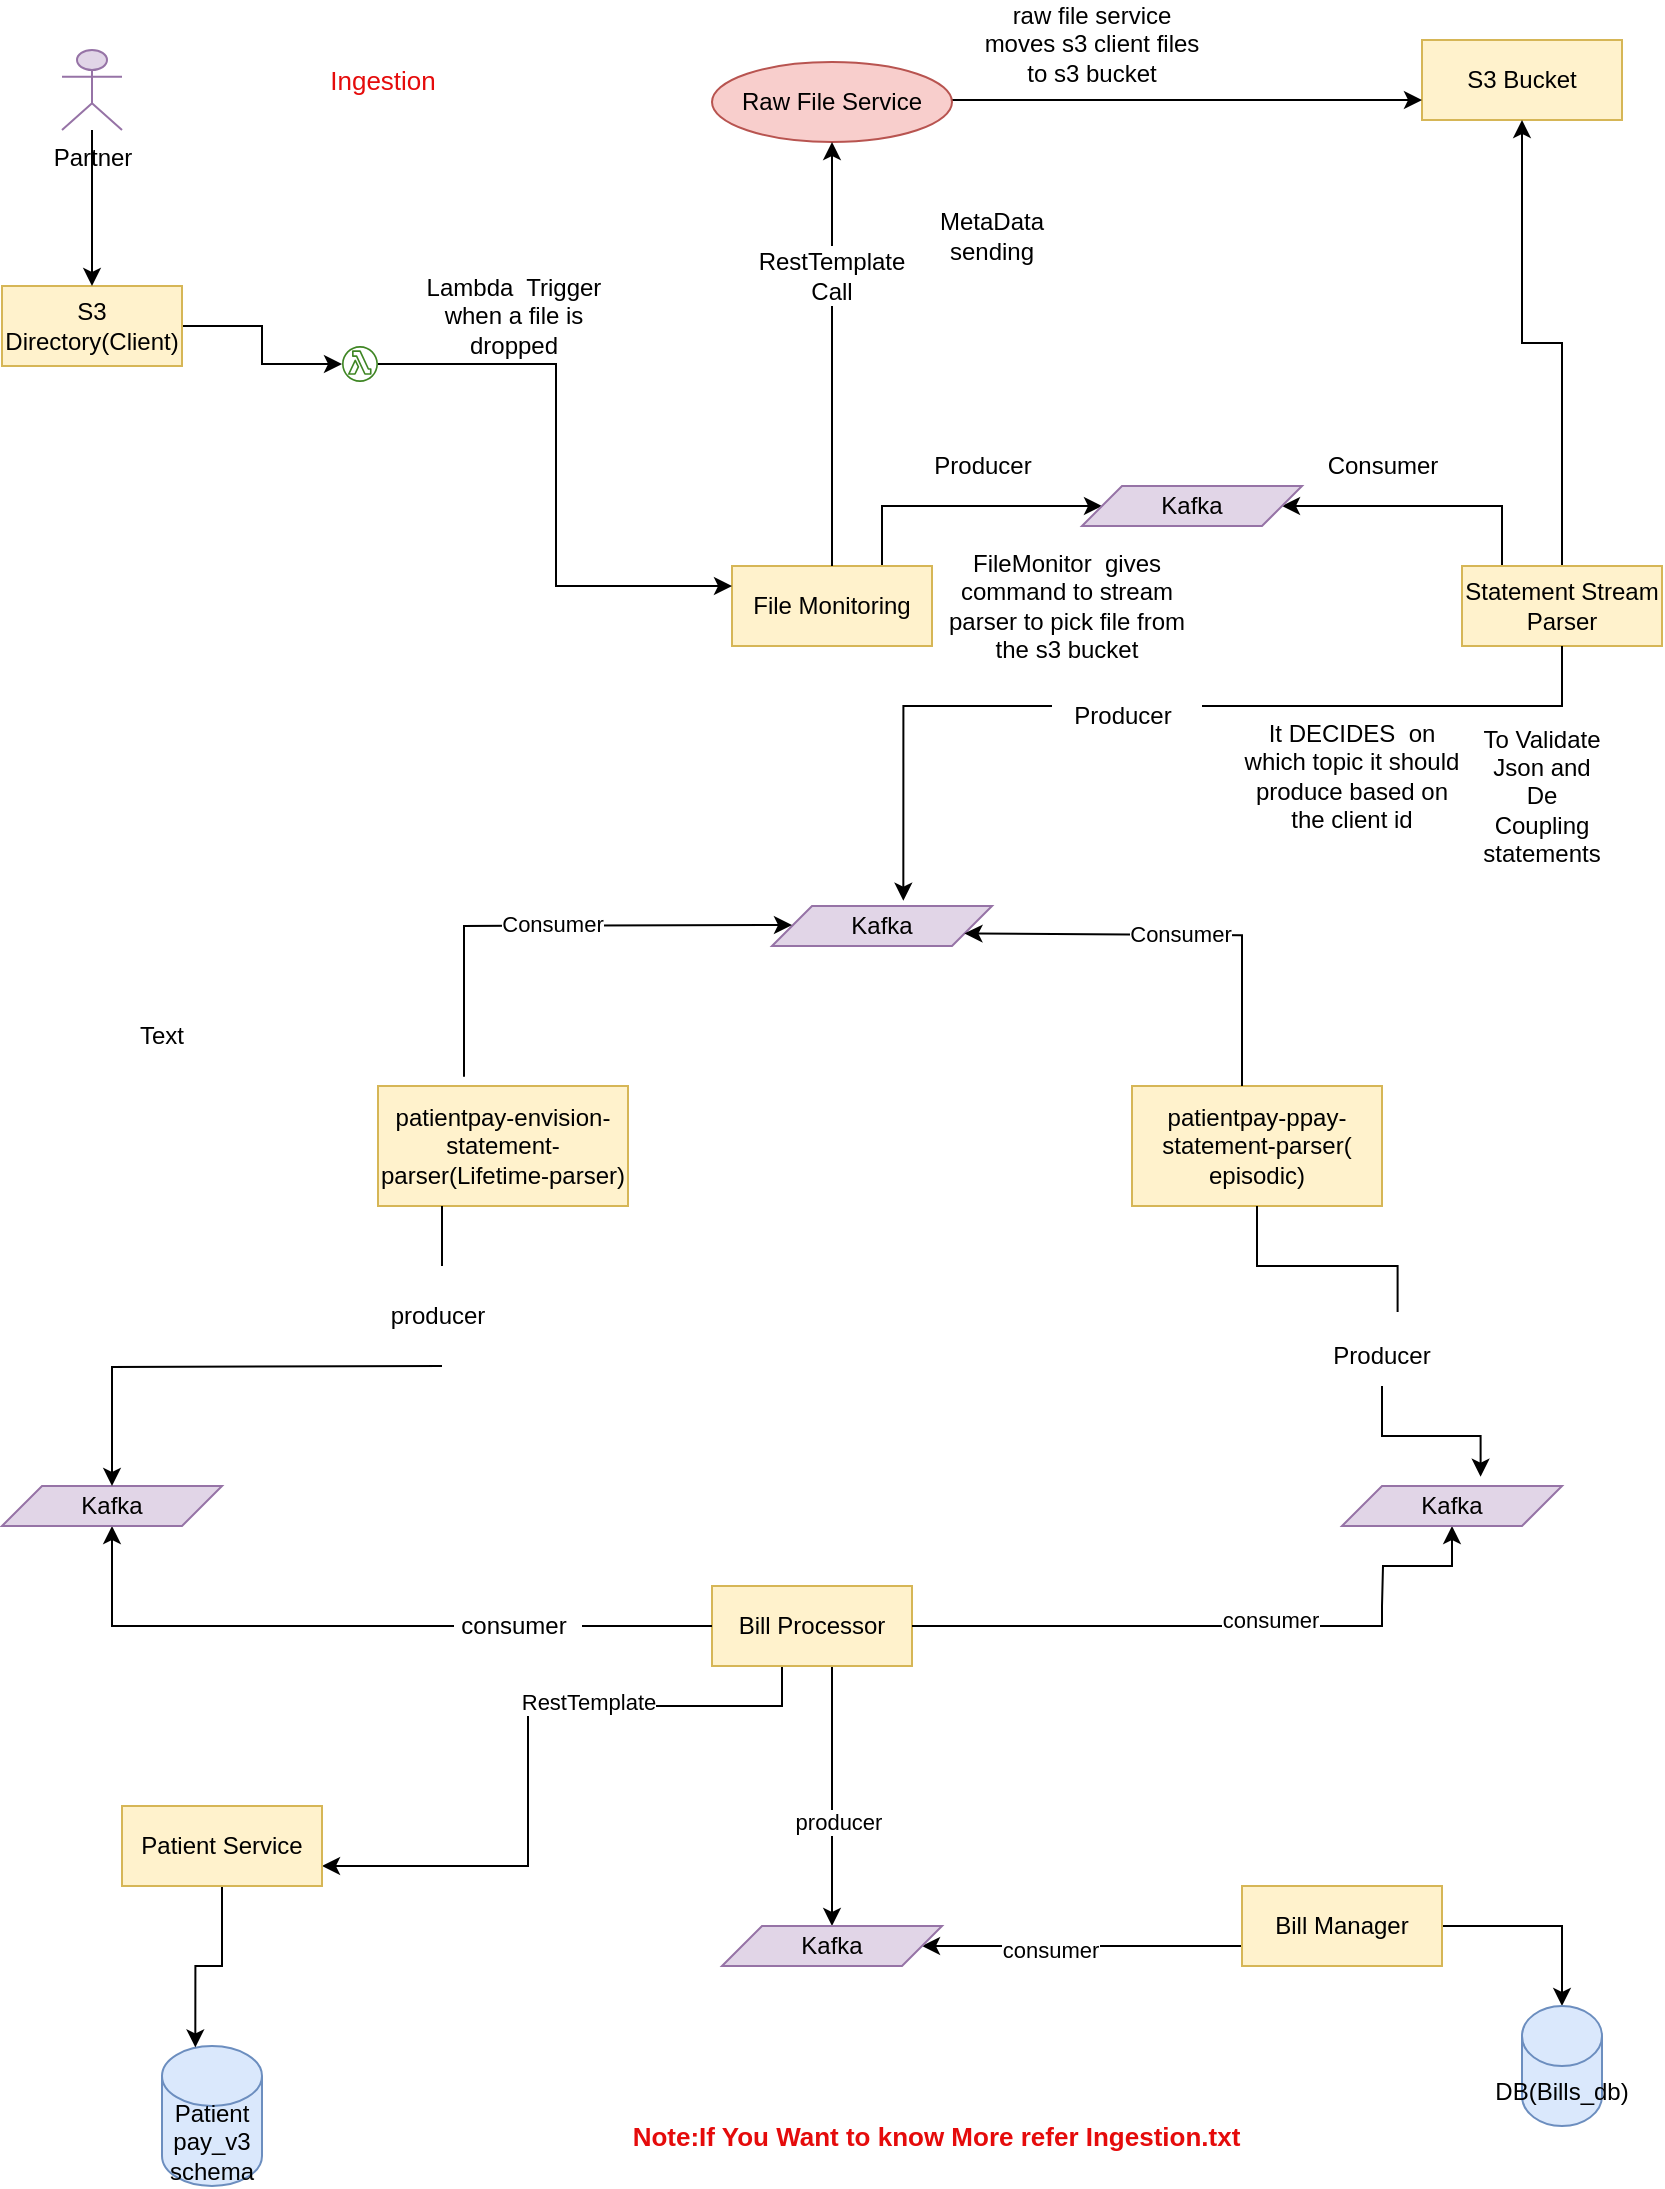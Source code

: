<mxfile version="20.7.4" type="github">
  <diagram id="wYuMe5kM4yV2TnEpnyqj" name="Page-1">
    <mxGraphModel dx="1034" dy="1538" grid="1" gridSize="10" guides="1" tooltips="1" connect="1" arrows="1" fold="1" page="1" pageScale="1" pageWidth="850" pageHeight="1100" math="0" shadow="0">
      <root>
        <mxCell id="0" />
        <mxCell id="1" parent="0" />
        <mxCell id="PQzlx6IFT9ufVY_56LJa-49" style="edgeStyle=orthogonalEdgeStyle;rounded=0;orthogonalLoop=1;jettySize=auto;html=1;" parent="1" source="PQzlx6IFT9ufVY_56LJa-1" target="PQzlx6IFT9ufVY_56LJa-48" edge="1">
          <mxGeometry relative="1" as="geometry" />
        </mxCell>
        <mxCell id="PQzlx6IFT9ufVY_56LJa-1" value="S3 Directory(Client)" style="rounded=0;whiteSpace=wrap;html=1;fillColor=#fff2cc;strokeColor=#d6b656;" parent="1" vertex="1">
          <mxGeometry x="10" y="140" width="90" height="40" as="geometry" />
        </mxCell>
        <mxCell id="AHBBiQd-p7hIOELKxNmG-41" style="edgeStyle=orthogonalEdgeStyle;rounded=0;orthogonalLoop=1;jettySize=auto;html=1;" parent="1" target="AHBBiQd-p7hIOELKxNmG-37" edge="1">
          <mxGeometry relative="1" as="geometry">
            <mxPoint x="530" y="225" as="targetPoint" />
            <mxPoint x="440" y="280" as="sourcePoint" />
            <Array as="points">
              <mxPoint x="450" y="280" />
              <mxPoint x="450" y="250" />
            </Array>
          </mxGeometry>
        </mxCell>
        <mxCell id="PQzlx6IFT9ufVY_56LJa-3" value="File Monitoring" style="rounded=0;whiteSpace=wrap;html=1;fillColor=#fff2cc;strokeColor=#d6b656;" parent="1" vertex="1">
          <mxGeometry x="375" y="280" width="100" height="40" as="geometry" />
        </mxCell>
        <mxCell id="PQzlx6IFT9ufVY_56LJa-10" value="S3 Bucket" style="rounded=0;whiteSpace=wrap;html=1;fillColor=#fff2cc;strokeColor=#d6b656;" parent="1" vertex="1">
          <mxGeometry x="720" y="17" width="100" height="40" as="geometry" />
        </mxCell>
        <mxCell id="AHBBiQd-p7hIOELKxNmG-21" style="edgeStyle=orthogonalEdgeStyle;rounded=0;orthogonalLoop=1;jettySize=auto;html=1;entryX=0.5;entryY=0;entryDx=0;entryDy=0;entryPerimeter=0;" parent="1" source="PQzlx6IFT9ufVY_56LJa-11" target="PQzlx6IFT9ufVY_56LJa-15" edge="1">
          <mxGeometry relative="1" as="geometry">
            <mxPoint x="780" y="970" as="targetPoint" />
          </mxGeometry>
        </mxCell>
        <mxCell id="AHBBiQd-p7hIOELKxNmG-91" style="edgeStyle=orthogonalEdgeStyle;rounded=0;orthogonalLoop=1;jettySize=auto;html=1;entryX=1;entryY=0.5;entryDx=0;entryDy=0;" parent="1" source="PQzlx6IFT9ufVY_56LJa-11" target="AHBBiQd-p7hIOELKxNmG-88" edge="1">
          <mxGeometry relative="1" as="geometry">
            <Array as="points">
              <mxPoint x="520" y="970" />
              <mxPoint x="520" y="970" />
            </Array>
          </mxGeometry>
        </mxCell>
        <mxCell id="AHBBiQd-p7hIOELKxNmG-93" value="consumer" style="edgeLabel;html=1;align=center;verticalAlign=middle;resizable=0;points=[];" parent="AHBBiQd-p7hIOELKxNmG-91" vertex="1" connectable="0">
          <mxGeometry x="0.2" y="2" relative="1" as="geometry">
            <mxPoint as="offset" />
          </mxGeometry>
        </mxCell>
        <mxCell id="PQzlx6IFT9ufVY_56LJa-11" value="Bill Manager" style="rounded=0;whiteSpace=wrap;html=1;fillColor=#fff2cc;strokeColor=#d6b656;" parent="1" vertex="1">
          <mxGeometry x="630" y="940" width="100" height="40" as="geometry" />
        </mxCell>
        <mxCell id="PQzlx6IFT9ufVY_56LJa-37" style="edgeStyle=orthogonalEdgeStyle;rounded=0;orthogonalLoop=1;jettySize=auto;html=1;entryX=1;entryY=0.75;entryDx=0;entryDy=0;" parent="1" source="PQzlx6IFT9ufVY_56LJa-12" target="PQzlx6IFT9ufVY_56LJa-24" edge="1">
          <mxGeometry relative="1" as="geometry">
            <Array as="points">
              <mxPoint x="400" y="850" />
              <mxPoint x="273" y="850" />
              <mxPoint x="273" y="930" />
            </Array>
          </mxGeometry>
        </mxCell>
        <mxCell id="AHBBiQd-p7hIOELKxNmG-87" value="RestTemplate" style="edgeLabel;html=1;align=center;verticalAlign=middle;resizable=0;points=[];" parent="PQzlx6IFT9ufVY_56LJa-37" vertex="1" connectable="0">
          <mxGeometry x="-0.289" y="-2" relative="1" as="geometry">
            <mxPoint as="offset" />
          </mxGeometry>
        </mxCell>
        <mxCell id="AHBBiQd-p7hIOELKxNmG-72" style="edgeStyle=orthogonalEdgeStyle;rounded=0;orthogonalLoop=1;jettySize=auto;html=1;startArrow=none;" parent="1" source="AHBBiQd-p7hIOELKxNmG-79" target="AHBBiQd-p7hIOELKxNmG-39" edge="1">
          <mxGeometry x="-0.2" y="15" relative="1" as="geometry">
            <Array as="points" />
            <mxPoint as="offset" />
          </mxGeometry>
        </mxCell>
        <mxCell id="AHBBiQd-p7hIOELKxNmG-73" style="edgeStyle=orthogonalEdgeStyle;rounded=0;orthogonalLoop=1;jettySize=auto;html=1;entryX=0.5;entryY=1;entryDx=0;entryDy=0;startArrow=none;" parent="1" target="AHBBiQd-p7hIOELKxNmG-62" edge="1">
          <mxGeometry relative="1" as="geometry">
            <mxPoint x="700" y="800" as="sourcePoint" />
          </mxGeometry>
        </mxCell>
        <mxCell id="AHBBiQd-p7hIOELKxNmG-90" style="edgeStyle=orthogonalEdgeStyle;rounded=0;orthogonalLoop=1;jettySize=auto;html=1;entryX=0.5;entryY=0;entryDx=0;entryDy=0;" parent="1" source="PQzlx6IFT9ufVY_56LJa-12" target="AHBBiQd-p7hIOELKxNmG-88" edge="1">
          <mxGeometry x="-0.556" relative="1" as="geometry">
            <Array as="points">
              <mxPoint x="425" y="860" />
              <mxPoint x="425" y="860" />
            </Array>
            <mxPoint as="offset" />
          </mxGeometry>
        </mxCell>
        <mxCell id="AHBBiQd-p7hIOELKxNmG-92" value="producer" style="edgeLabel;html=1;align=center;verticalAlign=middle;resizable=0;points=[];" parent="AHBBiQd-p7hIOELKxNmG-90" vertex="1" connectable="0">
          <mxGeometry x="0.2" y="3" relative="1" as="geometry">
            <mxPoint as="offset" />
          </mxGeometry>
        </mxCell>
        <mxCell id="PQzlx6IFT9ufVY_56LJa-12" value="Bill Processor" style="rounded=0;whiteSpace=wrap;html=1;fillColor=#fff2cc;strokeColor=#d6b656;" parent="1" vertex="1">
          <mxGeometry x="365" y="790" width="100" height="40" as="geometry" />
        </mxCell>
        <mxCell id="AHBBiQd-p7hIOELKxNmG-16" style="edgeStyle=orthogonalEdgeStyle;rounded=0;orthogonalLoop=1;jettySize=auto;html=1;entryX=0.5;entryY=1;entryDx=0;entryDy=0;" parent="1" source="PQzlx6IFT9ufVY_56LJa-13" target="PQzlx6IFT9ufVY_56LJa-10" edge="1">
          <mxGeometry relative="1" as="geometry" />
        </mxCell>
        <mxCell id="AHBBiQd-p7hIOELKxNmG-42" style="edgeStyle=orthogonalEdgeStyle;rounded=0;orthogonalLoop=1;jettySize=auto;html=1;exitX=0.25;exitY=0;exitDx=0;exitDy=0;entryX=1;entryY=0.5;entryDx=0;entryDy=0;" parent="1" source="PQzlx6IFT9ufVY_56LJa-13" target="AHBBiQd-p7hIOELKxNmG-37" edge="1">
          <mxGeometry relative="1" as="geometry">
            <mxPoint x="690" y="240" as="targetPoint" />
            <Array as="points">
              <mxPoint x="760" y="280" />
              <mxPoint x="760" y="250" />
            </Array>
          </mxGeometry>
        </mxCell>
        <mxCell id="AHBBiQd-p7hIOELKxNmG-48" style="edgeStyle=orthogonalEdgeStyle;rounded=0;orthogonalLoop=1;jettySize=auto;html=1;entryX=0.597;entryY=-0.133;entryDx=0;entryDy=0;entryPerimeter=0;startArrow=none;" parent="1" source="AHBBiQd-p7hIOELKxNmG-47" target="AHBBiQd-p7hIOELKxNmG-40" edge="1">
          <mxGeometry relative="1" as="geometry">
            <Array as="points">
              <mxPoint x="461" y="350" />
            </Array>
          </mxGeometry>
        </mxCell>
        <mxCell id="PQzlx6IFT9ufVY_56LJa-13" value="Statement Stream Parser" style="rounded=0;whiteSpace=wrap;html=1;fillColor=#fff2cc;strokeColor=#d6b656;" parent="1" vertex="1">
          <mxGeometry x="740" y="280" width="100" height="40" as="geometry" />
        </mxCell>
        <mxCell id="PQzlx6IFT9ufVY_56LJa-14" value="Patient pay_v3 schema" style="shape=cylinder3;whiteSpace=wrap;html=1;boundedLbl=1;backgroundOutline=1;size=15;fillColor=#dae8fc;strokeColor=#6c8ebf;" parent="1" vertex="1">
          <mxGeometry x="90" y="1020" width="50" height="70" as="geometry" />
        </mxCell>
        <mxCell id="PQzlx6IFT9ufVY_56LJa-15" value="DB(Bills_db)" style="shape=cylinder3;whiteSpace=wrap;html=1;boundedLbl=1;backgroundOutline=1;size=15;fillColor=#dae8fc;strokeColor=#6c8ebf;" parent="1" vertex="1">
          <mxGeometry x="770" y="1000" width="40" height="60" as="geometry" />
        </mxCell>
        <mxCell id="PQzlx6IFT9ufVY_56LJa-16" value="patientpay-envision-statement-parser(Lifetime-parser)" style="rounded=0;whiteSpace=wrap;html=1;fillColor=#fff2cc;strokeColor=#d6b656;" parent="1" vertex="1">
          <mxGeometry x="198" y="540" width="125" height="60" as="geometry" />
        </mxCell>
        <mxCell id="PQzlx6IFT9ufVY_56LJa-30" style="edgeStyle=orthogonalEdgeStyle;rounded=0;orthogonalLoop=1;jettySize=auto;html=1;entryX=0.5;entryY=0;entryDx=0;entryDy=0;" parent="1" source="PQzlx6IFT9ufVY_56LJa-18" target="PQzlx6IFT9ufVY_56LJa-1" edge="1">
          <mxGeometry relative="1" as="geometry" />
        </mxCell>
        <mxCell id="PQzlx6IFT9ufVY_56LJa-18" value="Partner" style="shape=umlActor;verticalLabelPosition=bottom;verticalAlign=top;html=1;outlineConnect=0;fillColor=#e1d5e7;strokeColor=#9673a6;" parent="1" vertex="1">
          <mxGeometry x="40" y="22" width="30" height="40" as="geometry" />
        </mxCell>
        <mxCell id="AHBBiQd-p7hIOELKxNmG-19" style="edgeStyle=orthogonalEdgeStyle;rounded=0;orthogonalLoop=1;jettySize=auto;html=1;entryX=0.333;entryY=0.01;entryDx=0;entryDy=0;entryPerimeter=0;" parent="1" source="PQzlx6IFT9ufVY_56LJa-24" target="PQzlx6IFT9ufVY_56LJa-14" edge="1">
          <mxGeometry x="-0.149" y="-3" relative="1" as="geometry">
            <mxPoint as="offset" />
          </mxGeometry>
        </mxCell>
        <mxCell id="PQzlx6IFT9ufVY_56LJa-24" value="Patient Service" style="rounded=0;whiteSpace=wrap;html=1;fillColor=#fff2cc;strokeColor=#d6b656;" parent="1" vertex="1">
          <mxGeometry x="70" y="900" width="100" height="40" as="geometry" />
        </mxCell>
        <mxCell id="AHBBiQd-p7hIOELKxNmG-11" style="edgeStyle=orthogonalEdgeStyle;rounded=0;orthogonalLoop=1;jettySize=auto;html=1;entryX=0;entryY=0.75;entryDx=0;entryDy=0;" parent="1" source="PQzlx6IFT9ufVY_56LJa-26" target="PQzlx6IFT9ufVY_56LJa-10" edge="1">
          <mxGeometry relative="1" as="geometry">
            <Array as="points">
              <mxPoint x="680" y="47" />
              <mxPoint x="680" y="47" />
            </Array>
            <mxPoint x="680" y="40" as="targetPoint" />
          </mxGeometry>
        </mxCell>
        <mxCell id="PQzlx6IFT9ufVY_56LJa-26" value="Raw File Service" style="ellipse;whiteSpace=wrap;html=1;fillColor=#f8cecc;strokeColor=#b85450;" parent="1" vertex="1">
          <mxGeometry x="365" y="28" width="120" height="40" as="geometry" />
        </mxCell>
        <mxCell id="AHBBiQd-p7hIOELKxNmG-32" style="edgeStyle=orthogonalEdgeStyle;rounded=0;orthogonalLoop=1;jettySize=auto;html=1;entryX=0;entryY=0.25;entryDx=0;entryDy=0;" parent="1" source="PQzlx6IFT9ufVY_56LJa-48" target="PQzlx6IFT9ufVY_56LJa-3" edge="1">
          <mxGeometry relative="1" as="geometry">
            <Array as="points">
              <mxPoint x="287" y="179" />
              <mxPoint x="287" y="290" />
            </Array>
          </mxGeometry>
        </mxCell>
        <mxCell id="PQzlx6IFT9ufVY_56LJa-48" value="" style="sketch=0;outlineConnect=0;fontColor=#232F3E;gradientColor=none;fillColor=#3F8624;strokeColor=none;dashed=0;verticalLabelPosition=bottom;verticalAlign=top;align=center;html=1;fontSize=12;fontStyle=0;aspect=fixed;pointerEvents=1;shape=mxgraph.aws4.lambda_function;direction=west;rotation=-180;" parent="1" vertex="1">
          <mxGeometry x="180" y="170" width="18" height="18" as="geometry" />
        </mxCell>
        <mxCell id="AHBBiQd-p7hIOELKxNmG-12" value="Lambda&amp;nbsp; Trigger when a file is dropped" style="text;html=1;strokeColor=none;fillColor=none;align=center;verticalAlign=middle;whiteSpace=wrap;rounded=0;" parent="1" vertex="1">
          <mxGeometry x="210" y="140" width="112" height="30" as="geometry" />
        </mxCell>
        <mxCell id="AHBBiQd-p7hIOELKxNmG-14" value="raw file service moves s3 client files to s3 bucket" style="text;html=1;strokeColor=none;fillColor=none;align=center;verticalAlign=middle;whiteSpace=wrap;rounded=0;" parent="1" vertex="1">
          <mxGeometry x="500" y="10" width="110" height="18" as="geometry" />
        </mxCell>
        <mxCell id="AHBBiQd-p7hIOELKxNmG-24" value="MetaData sending" style="text;html=1;strokeColor=none;fillColor=none;align=center;verticalAlign=middle;whiteSpace=wrap;rounded=0;" parent="1" vertex="1">
          <mxGeometry x="475" y="100" width="60" height="30" as="geometry" />
        </mxCell>
        <mxCell id="AHBBiQd-p7hIOELKxNmG-29" value="" style="edgeStyle=orthogonalEdgeStyle;rounded=0;orthogonalLoop=1;jettySize=auto;html=1;" parent="1" source="AHBBiQd-p7hIOELKxNmG-28" target="PQzlx6IFT9ufVY_56LJa-26" edge="1">
          <mxGeometry relative="1" as="geometry" />
        </mxCell>
        <mxCell id="AHBBiQd-p7hIOELKxNmG-28" value="RestTemplate Call" style="text;html=1;strokeColor=none;fillColor=none;align=center;verticalAlign=middle;whiteSpace=wrap;rounded=0;" parent="1" vertex="1">
          <mxGeometry x="395" y="120" width="60" height="30" as="geometry" />
        </mxCell>
        <mxCell id="AHBBiQd-p7hIOELKxNmG-30" value="" style="endArrow=none;html=1;rounded=0;entryX=0.5;entryY=1;entryDx=0;entryDy=0;" parent="1" source="PQzlx6IFT9ufVY_56LJa-3" target="AHBBiQd-p7hIOELKxNmG-28" edge="1">
          <mxGeometry width="50" height="50" relative="1" as="geometry">
            <mxPoint x="415" y="200" as="sourcePoint" />
            <mxPoint x="465" y="150" as="targetPoint" />
          </mxGeometry>
        </mxCell>
        <mxCell id="AHBBiQd-p7hIOELKxNmG-37" value="Kafka" style="shape=parallelogram;perimeter=parallelogramPerimeter;whiteSpace=wrap;html=1;fixedSize=1;fillColor=#e1d5e7;strokeColor=#9673a6;" parent="1" vertex="1">
          <mxGeometry x="550" y="240" width="110" height="20" as="geometry" />
        </mxCell>
        <mxCell id="AHBBiQd-p7hIOELKxNmG-39" value="Kafka" style="shape=parallelogram;perimeter=parallelogramPerimeter;whiteSpace=wrap;html=1;fixedSize=1;fillColor=#e1d5e7;strokeColor=#9673a6;" parent="1" vertex="1">
          <mxGeometry x="10" y="740" width="110" height="20" as="geometry" />
        </mxCell>
        <mxCell id="AHBBiQd-p7hIOELKxNmG-40" value="Kafka" style="shape=parallelogram;perimeter=parallelogramPerimeter;whiteSpace=wrap;html=1;fixedSize=1;fillColor=#e1d5e7;strokeColor=#9673a6;" parent="1" vertex="1">
          <mxGeometry x="395" y="450" width="110" height="20" as="geometry" />
        </mxCell>
        <mxCell id="AHBBiQd-p7hIOELKxNmG-43" value="Producer" style="text;html=1;align=center;verticalAlign=middle;resizable=0;points=[];autosize=1;strokeColor=none;fillColor=none;" parent="1" vertex="1">
          <mxGeometry x="465" y="215" width="70" height="30" as="geometry" />
        </mxCell>
        <mxCell id="AHBBiQd-p7hIOELKxNmG-44" value="Consumer" style="text;html=1;align=center;verticalAlign=middle;resizable=0;points=[];autosize=1;strokeColor=none;fillColor=none;" parent="1" vertex="1">
          <mxGeometry x="660" y="215" width="80" height="30" as="geometry" />
        </mxCell>
        <mxCell id="AHBBiQd-p7hIOELKxNmG-77" style="edgeStyle=orthogonalEdgeStyle;rounded=0;orthogonalLoop=1;jettySize=auto;html=1;entryX=0.63;entryY=-0.233;entryDx=0;entryDy=0;entryPerimeter=0;startArrow=none;" parent="1" source="AHBBiQd-p7hIOELKxNmG-76" target="AHBBiQd-p7hIOELKxNmG-62" edge="1">
          <mxGeometry relative="1" as="geometry">
            <mxPoint x="760" y="730" as="targetPoint" />
          </mxGeometry>
        </mxCell>
        <mxCell id="AHBBiQd-p7hIOELKxNmG-45" value="patientpay-ppay-statement-parser(&lt;br&gt;episodic)" style="rounded=0;whiteSpace=wrap;html=1;fillColor=#fff2cc;strokeColor=#d6b656;" parent="1" vertex="1">
          <mxGeometry x="575" y="540" width="125" height="60" as="geometry" />
        </mxCell>
        <mxCell id="AHBBiQd-p7hIOELKxNmG-52" value="" style="endArrow=classic;html=1;rounded=0;exitX=0.384;exitY=-0.078;exitDx=0;exitDy=0;exitPerimeter=0;" parent="1" edge="1">
          <mxGeometry relative="1" as="geometry">
            <mxPoint x="241" y="535.32" as="sourcePoint" />
            <mxPoint x="405" y="459.5" as="targetPoint" />
            <Array as="points">
              <mxPoint x="241" y="460" />
            </Array>
          </mxGeometry>
        </mxCell>
        <mxCell id="AHBBiQd-p7hIOELKxNmG-53" value="Consumer" style="edgeLabel;resizable=0;html=1;align=center;verticalAlign=middle;" parent="AHBBiQd-p7hIOELKxNmG-52" connectable="0" vertex="1">
          <mxGeometry relative="1" as="geometry">
            <mxPoint y="-1" as="offset" />
          </mxGeometry>
        </mxCell>
        <mxCell id="AHBBiQd-p7hIOELKxNmG-47" value="Producer" style="text;html=1;align=center;verticalAlign=middle;resizable=0;points=[];autosize=1;strokeColor=none;fillColor=none;" parent="1" vertex="1">
          <mxGeometry x="535" y="340" width="70" height="30" as="geometry" />
        </mxCell>
        <mxCell id="AHBBiQd-p7hIOELKxNmG-56" value="" style="edgeStyle=orthogonalEdgeStyle;rounded=0;orthogonalLoop=1;jettySize=auto;html=1;endArrow=none;" parent="1" source="PQzlx6IFT9ufVY_56LJa-13" edge="1">
          <mxGeometry relative="1" as="geometry">
            <mxPoint x="790" y="320" as="sourcePoint" />
            <mxPoint x="610" y="350" as="targetPoint" />
            <Array as="points">
              <mxPoint x="790" y="350" />
            </Array>
          </mxGeometry>
        </mxCell>
        <mxCell id="AHBBiQd-p7hIOELKxNmG-58" value="" style="endArrow=classic;html=1;rounded=0;exitX=0.384;exitY=-0.078;exitDx=0;exitDy=0;exitPerimeter=0;entryX=1;entryY=0.75;entryDx=0;entryDy=0;" parent="1" target="AHBBiQd-p7hIOELKxNmG-40" edge="1">
          <mxGeometry relative="1" as="geometry">
            <mxPoint x="630" y="540.0" as="sourcePoint" />
            <mxPoint x="794" y="464.18" as="targetPoint" />
            <Array as="points">
              <mxPoint x="630" y="464.68" />
            </Array>
          </mxGeometry>
        </mxCell>
        <mxCell id="AHBBiQd-p7hIOELKxNmG-59" value="Consumer" style="edgeLabel;resizable=0;html=1;align=center;verticalAlign=middle;" parent="AHBBiQd-p7hIOELKxNmG-58" connectable="0" vertex="1">
          <mxGeometry relative="1" as="geometry">
            <mxPoint y="-1" as="offset" />
          </mxGeometry>
        </mxCell>
        <mxCell id="AHBBiQd-p7hIOELKxNmG-62" value="Kafka" style="shape=parallelogram;perimeter=parallelogramPerimeter;whiteSpace=wrap;html=1;fixedSize=1;fillColor=#e1d5e7;strokeColor=#9673a6;" parent="1" vertex="1">
          <mxGeometry x="680" y="740" width="110" height="20" as="geometry" />
        </mxCell>
        <mxCell id="AHBBiQd-p7hIOELKxNmG-64" value="" style="edgeStyle=orthogonalEdgeStyle;rounded=0;orthogonalLoop=1;jettySize=auto;html=1;" parent="1" target="AHBBiQd-p7hIOELKxNmG-39" edge="1">
          <mxGeometry relative="1" as="geometry">
            <mxPoint x="230" y="680" as="sourcePoint" />
          </mxGeometry>
        </mxCell>
        <mxCell id="AHBBiQd-p7hIOELKxNmG-67" value="" style="endArrow=none;html=1;rounded=0;" parent="1" edge="1">
          <mxGeometry width="50" height="50" relative="1" as="geometry">
            <mxPoint x="230" y="630" as="sourcePoint" />
            <mxPoint x="230" y="600" as="targetPoint" />
          </mxGeometry>
        </mxCell>
        <mxCell id="AHBBiQd-p7hIOELKxNmG-74" value="producer" style="text;html=1;strokeColor=none;fillColor=none;align=center;verticalAlign=middle;whiteSpace=wrap;rounded=0;" parent="1" vertex="1">
          <mxGeometry x="198" y="640" width="60" height="30" as="geometry" />
        </mxCell>
        <mxCell id="AHBBiQd-p7hIOELKxNmG-76" value="Producer" style="text;html=1;strokeColor=none;fillColor=none;align=center;verticalAlign=middle;whiteSpace=wrap;rounded=0;" parent="1" vertex="1">
          <mxGeometry x="670" y="660" width="60" height="30" as="geometry" />
        </mxCell>
        <mxCell id="AHBBiQd-p7hIOELKxNmG-78" value="" style="edgeStyle=orthogonalEdgeStyle;rounded=0;orthogonalLoop=1;jettySize=auto;html=1;entryX=0.63;entryY=-0.233;entryDx=0;entryDy=0;entryPerimeter=0;endArrow=none;" parent="1" source="AHBBiQd-p7hIOELKxNmG-45" target="AHBBiQd-p7hIOELKxNmG-76" edge="1">
          <mxGeometry relative="1" as="geometry">
            <mxPoint x="749.3" y="735.34" as="targetPoint" />
            <mxPoint x="637.5" y="600" as="sourcePoint" />
          </mxGeometry>
        </mxCell>
        <mxCell id="AHBBiQd-p7hIOELKxNmG-79" value="consumer" style="text;html=1;strokeColor=none;fillColor=none;align=center;verticalAlign=middle;whiteSpace=wrap;rounded=0;" parent="1" vertex="1">
          <mxGeometry x="236" y="795" width="60" height="30" as="geometry" />
        </mxCell>
        <mxCell id="AHBBiQd-p7hIOELKxNmG-82" value="" style="endArrow=none;html=1;rounded=0;entryX=0;entryY=0.5;entryDx=0;entryDy=0;" parent="1" target="PQzlx6IFT9ufVY_56LJa-12" edge="1">
          <mxGeometry width="50" height="50" relative="1" as="geometry">
            <mxPoint x="300" y="810" as="sourcePoint" />
            <mxPoint x="340" y="770" as="targetPoint" />
          </mxGeometry>
        </mxCell>
        <mxCell id="AHBBiQd-p7hIOELKxNmG-84" value="" style="edgeStyle=orthogonalEdgeStyle;rounded=0;orthogonalLoop=1;jettySize=auto;html=1;endArrow=none;" parent="1" source="PQzlx6IFT9ufVY_56LJa-12" edge="1">
          <mxGeometry relative="1" as="geometry">
            <mxPoint x="465" y="810" as="sourcePoint" />
            <mxPoint x="700" y="800" as="targetPoint" />
            <Array as="points">
              <mxPoint x="700" y="810" />
            </Array>
          </mxGeometry>
        </mxCell>
        <mxCell id="AHBBiQd-p7hIOELKxNmG-85" value="consumer" style="edgeLabel;html=1;align=center;verticalAlign=middle;resizable=0;points=[];" parent="AHBBiQd-p7hIOELKxNmG-84" vertex="1" connectable="0">
          <mxGeometry x="0.457" y="3" relative="1" as="geometry">
            <mxPoint as="offset" />
          </mxGeometry>
        </mxCell>
        <mxCell id="AHBBiQd-p7hIOELKxNmG-88" value="Kafka" style="shape=parallelogram;perimeter=parallelogramPerimeter;whiteSpace=wrap;html=1;fixedSize=1;fillColor=#e1d5e7;strokeColor=#9673a6;" parent="1" vertex="1">
          <mxGeometry x="370" y="960" width="110" height="20" as="geometry" />
        </mxCell>
        <mxCell id="AHBBiQd-p7hIOELKxNmG-95" value="&lt;b&gt;&lt;font color=&quot;#e50b0b&quot; style=&quot;font-size: 13px;&quot;&gt;&amp;nbsp; &amp;nbsp;Note:If You Want to know More refer&amp;nbsp;Ingestion.txt&lt;/font&gt;&lt;/b&gt;&amp;nbsp;" style="text;html=1;align=center;verticalAlign=middle;resizable=0;points=[];autosize=1;strokeColor=none;fillColor=none;" parent="1" vertex="1">
          <mxGeometry x="303" y="1050" width="340" height="30" as="geometry" />
        </mxCell>
        <mxCell id="AHBBiQd-p7hIOELKxNmG-96" value="Ingestion" style="text;html=1;align=center;verticalAlign=middle;resizable=0;points=[];autosize=1;strokeColor=none;fillColor=none;fontSize=13;fontColor=#e50b0b;" parent="1" vertex="1">
          <mxGeometry x="160" y="22" width="80" height="30" as="geometry" />
        </mxCell>
        <mxCell id="qWOGVFFtntJJE9gUK_nl-1" value="FileMonitor&amp;nbsp; gives command to stream parser to pick file from the s3 bucket" style="text;html=1;strokeColor=none;fillColor=none;align=center;verticalAlign=middle;whiteSpace=wrap;rounded=0;" vertex="1" parent="1">
          <mxGeometry x="480" y="285" width="125" height="30" as="geometry" />
        </mxCell>
        <mxCell id="qWOGVFFtntJJE9gUK_nl-3" value="To Validate Json and De Coupling statements" style="text;html=1;strokeColor=none;fillColor=none;align=center;verticalAlign=middle;whiteSpace=wrap;rounded=0;" vertex="1" parent="1">
          <mxGeometry x="750" y="380" width="60" height="30" as="geometry" />
        </mxCell>
        <mxCell id="qWOGVFFtntJJE9gUK_nl-4" value="It DECIDES&amp;nbsp; on which topic it should produce based on the client id" style="text;html=1;strokeColor=none;fillColor=none;align=center;verticalAlign=middle;whiteSpace=wrap;rounded=0;" vertex="1" parent="1">
          <mxGeometry x="630" y="360" width="110" height="50" as="geometry" />
        </mxCell>
        <mxCell id="qWOGVFFtntJJE9gUK_nl-6" value="Text" style="text;html=1;strokeColor=none;fillColor=none;align=center;verticalAlign=middle;whiteSpace=wrap;rounded=0;" vertex="1" parent="1">
          <mxGeometry x="60" y="510" width="60" height="10" as="geometry" />
        </mxCell>
      </root>
    </mxGraphModel>
  </diagram>
</mxfile>

